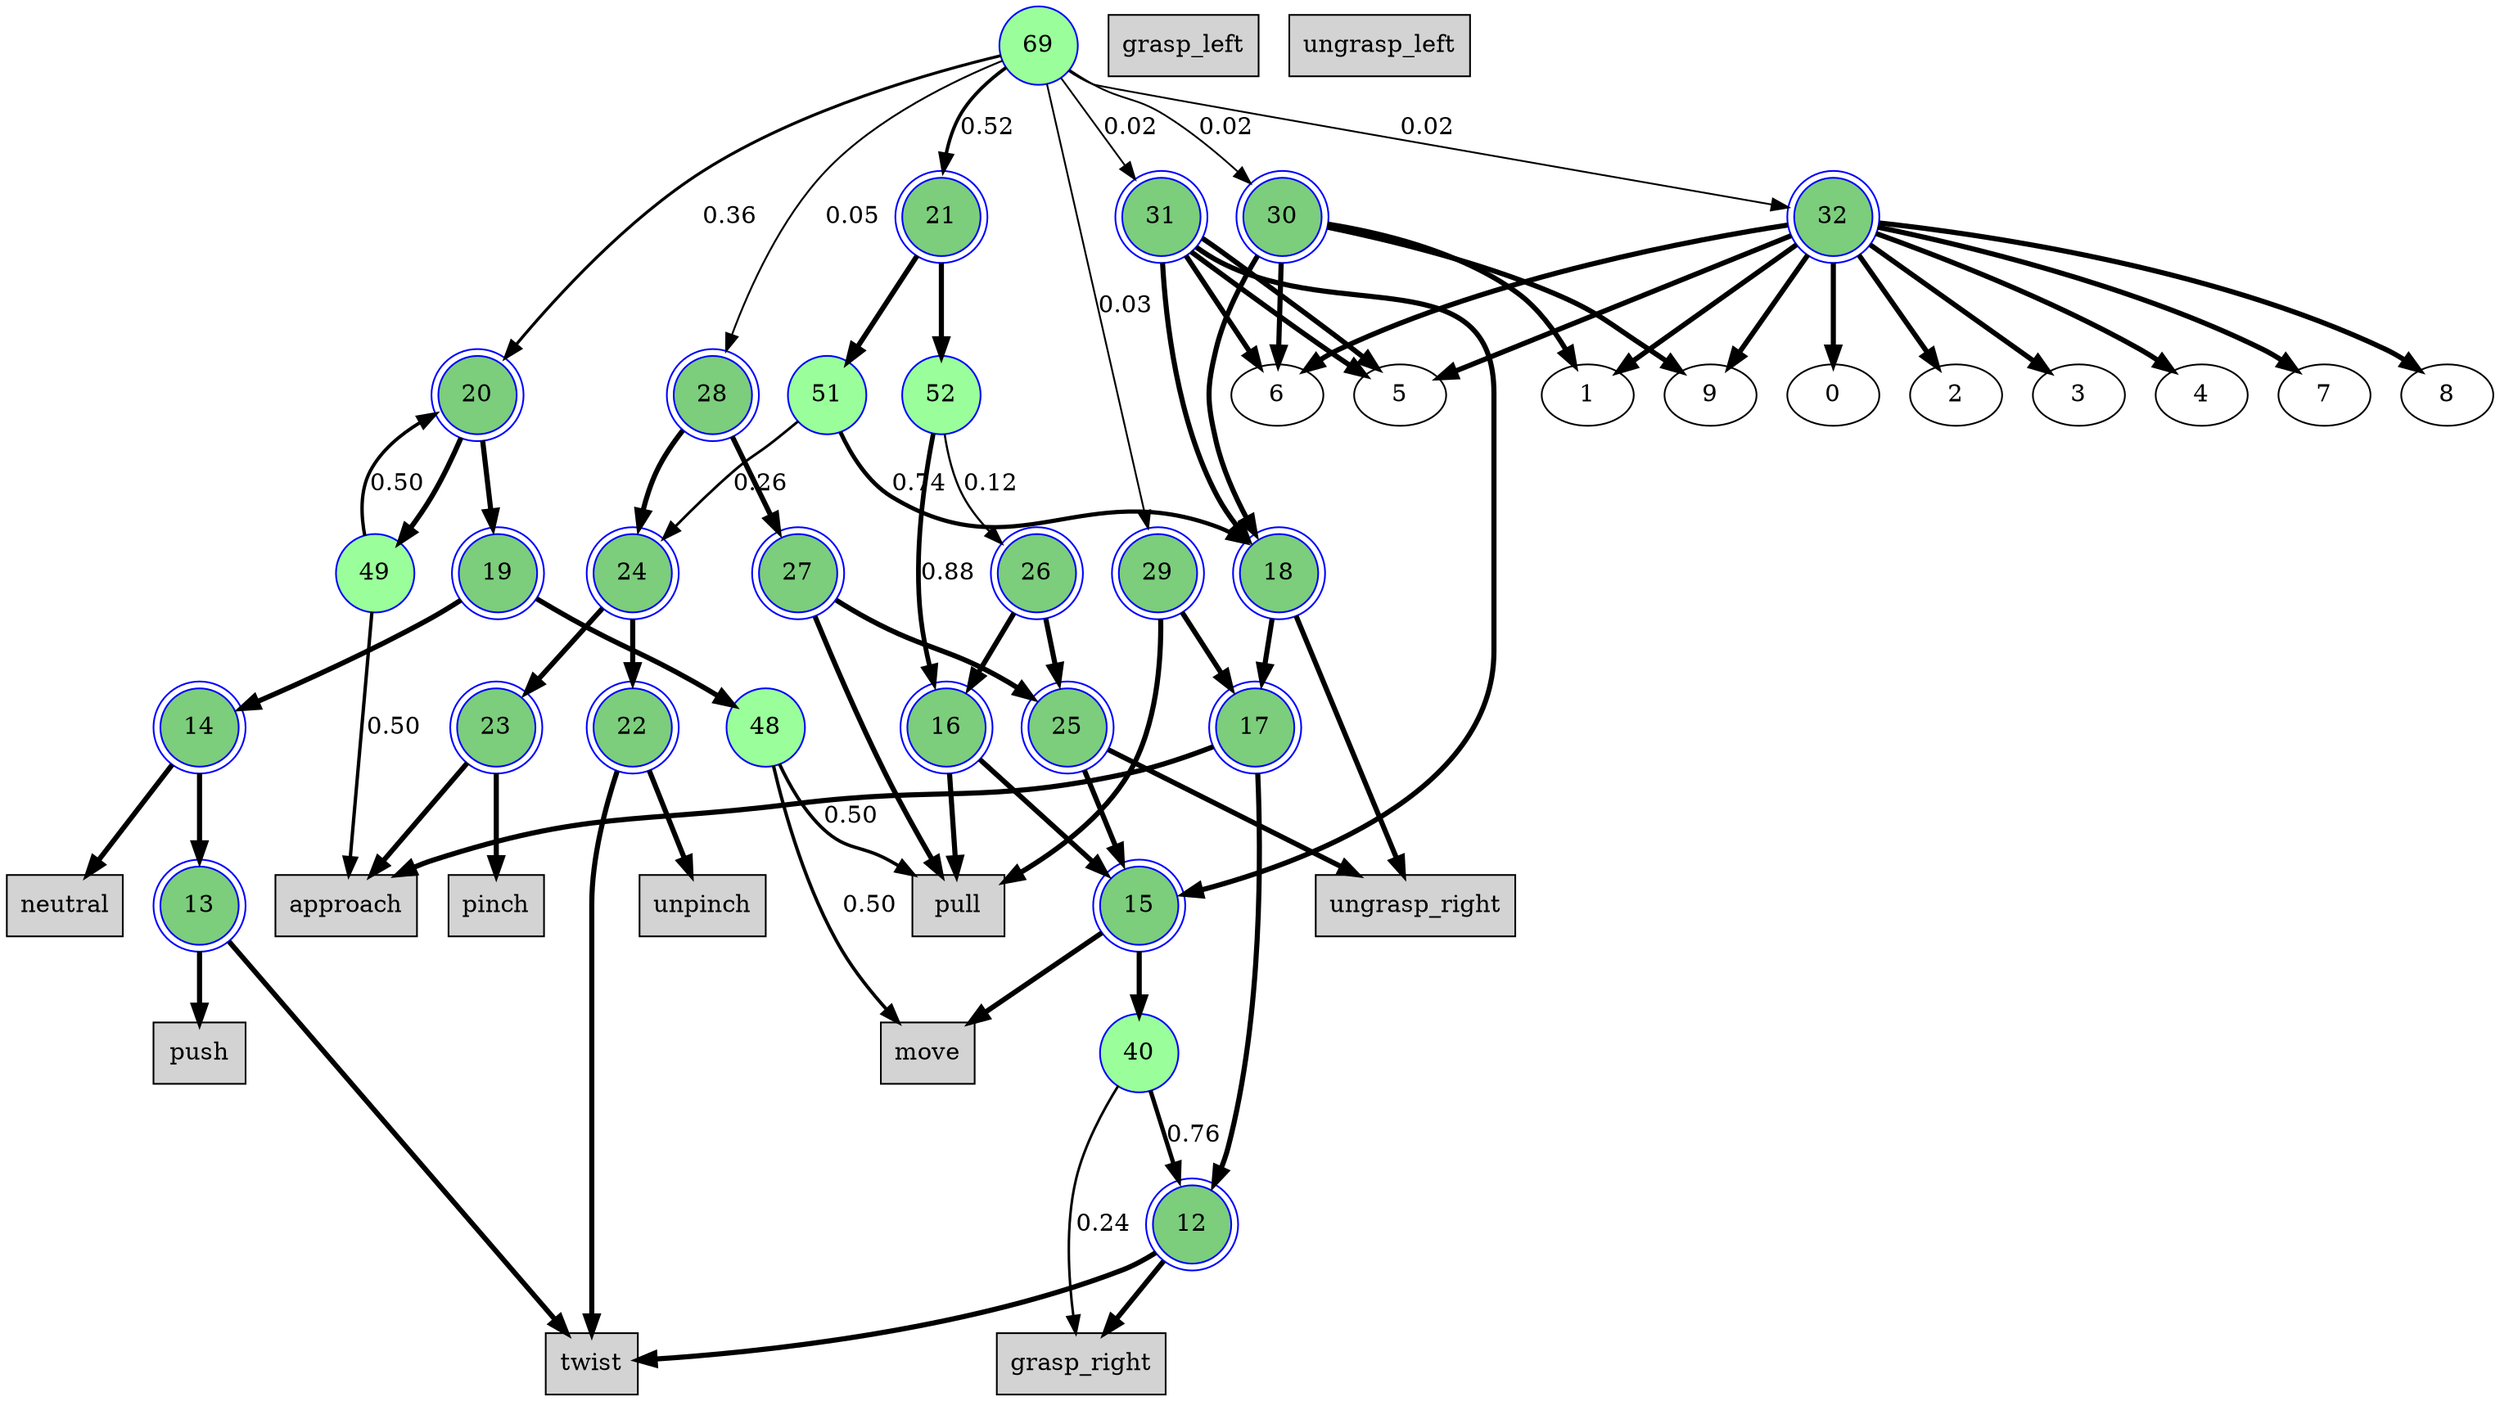digraph G {
approach [shape=box, fillcolor=lightgrey, style=filled, ranksep=0.5, nodesep=0.5]
move [shape=box, fillcolor=lightgrey, style=filled, ranksep=0.5, nodesep=0.5]
grasp_left [shape=box, fillcolor=lightgrey, style=filled, ranksep=0.5, nodesep=0.5]
grasp_right [shape=box, fillcolor=lightgrey, style=filled, ranksep=0.5, nodesep=0.5]
ungrasp_left [shape=box, fillcolor=lightgrey, style=filled, ranksep=0.5, nodesep=0.5]
ungrasp_right [shape=box, fillcolor=lightgrey, style=filled, ranksep=0.5, nodesep=0.5]
twist [shape=box, fillcolor=lightgrey, style=filled, ranksep=0.5, nodesep=0.5]
push [shape=box, fillcolor=lightgrey, style=filled, ranksep=0.5, nodesep=0.5]
neutral [shape=box, fillcolor=lightgrey, style=filled, ranksep=0.5, nodesep=0.5]
pull [shape=box, fillcolor=lightgrey, style=filled, ranksep=0.5, nodesep=0.5]
pinch [shape=box, fillcolor=lightgrey, style=filled, ranksep=0.5, nodesep=0.5]
unpinch [shape=box, fillcolor=lightgrey, style=filled, ranksep=0.5, nodesep=0.5]
12 [shape=doublecircle, fillcolor=palegreen3, style=filled, color=blue, ranksep=0.5, nodesep=0.5]
12 -> grasp_right [penwidth=3, weight=3]
12 -> twist [penwidth=3, weight=3]
13 [shape=doublecircle, fillcolor=palegreen3, style=filled, color=blue, ranksep=0.5, nodesep=0.5]
13 -> push [penwidth=3, weight=3]
13 -> twist [penwidth=3, weight=3]
14 [shape=doublecircle, fillcolor=palegreen3, style=filled, color=blue, ranksep=0.5, nodesep=0.5]
14 -> 13 [penwidth=3, weight=3]
14 -> neutral [penwidth=3, weight=3]
15 [shape=doublecircle, fillcolor=palegreen3, style=filled, color=blue, ranksep=0.5, nodesep=0.5]
15 -> move [penwidth=3, weight=3]
15 -> 40 [penwidth=3, weight=3]
16 [shape=doublecircle, fillcolor=palegreen3, style=filled, color=blue, ranksep=0.5, nodesep=0.5]
16 -> 15 [penwidth=3, weight=3]
16 -> pull [penwidth=3, weight=3]
17 [shape=doublecircle, fillcolor=palegreen3, style=filled, color=blue, ranksep=0.5, nodesep=0.5]
17 -> approach [penwidth=3, weight=3]
17 -> 12 [penwidth=3, weight=3]
18 [shape=doublecircle, fillcolor=palegreen3, style=filled, color=blue, ranksep=0.5, nodesep=0.5]
18 -> 17 [penwidth=3, weight=3]
18 -> ungrasp_right [penwidth=3, weight=3]
19 [shape=doublecircle, fillcolor=palegreen3, style=filled, color=blue, ranksep=0.5, nodesep=0.5]
19 -> 14 [penwidth=3, weight=3]
19 -> 48 [penwidth=3, weight=3]
20 [shape=doublecircle, fillcolor=palegreen3, style=filled, color=blue, ranksep=0.5, nodesep=0.5]
20 -> 49 [penwidth=3, weight=3]
20 -> 19 [penwidth=3, weight=3]
21 [shape=doublecircle, fillcolor=palegreen3, style=filled, color=blue, ranksep=0.5, nodesep=0.5]
21 -> 51 [penwidth=3, weight=3]
21 -> 52 [penwidth=3, weight=3]
22 [shape=doublecircle, fillcolor=palegreen3, style=filled, color=blue, ranksep=0.5, nodesep=0.5]
22 -> twist [penwidth=3, weight=3]
22 -> unpinch [penwidth=3, weight=3]
23 [shape=doublecircle, fillcolor=palegreen3, style=filled, color=blue, ranksep=0.5, nodesep=0.5]
23 -> approach [penwidth=3, weight=3]
23 -> pinch [penwidth=3, weight=3]
24 [shape=doublecircle, fillcolor=palegreen3, style=filled, color=blue, ranksep=0.5, nodesep=0.5]
24 -> 23 [penwidth=3, weight=3]
24 -> 22 [penwidth=3, weight=3]
25 [shape=doublecircle, fillcolor=palegreen3, style=filled, color=blue, ranksep=0.5, nodesep=0.5]
25 -> 15 [penwidth=3, weight=3]
25 -> ungrasp_right [penwidth=3, weight=3]
26 [shape=doublecircle, fillcolor=palegreen3, style=filled, color=blue, ranksep=0.5, nodesep=0.5]
26 -> 25 [penwidth=3, weight=3]
26 -> 16 [penwidth=3, weight=3]
27 [shape=doublecircle, fillcolor=palegreen3, style=filled, color=blue, ranksep=0.5, nodesep=0.5]
27 -> 25 [penwidth=3, weight=3]
27 -> pull [penwidth=3, weight=3]
28 [shape=doublecircle, fillcolor=palegreen3, style=filled, color=blue, ranksep=0.5, nodesep=0.5]
28 -> 24 [penwidth=3, weight=3]
28 -> 27 [penwidth=3, weight=3]
29 [shape=doublecircle, fillcolor=palegreen3, style=filled, color=blue, ranksep=0.5, nodesep=0.5]
29 -> 17 [penwidth=3, weight=3]
29 -> pull [penwidth=3, weight=3]
30 [shape=doublecircle, fillcolor=palegreen3, style=filled, color=blue, ranksep=0.5, nodesep=0.5]
30 -> 1 [penwidth=3, weight=3]
30 -> 6 [penwidth=3, weight=3]
30 -> 9 [penwidth=3, weight=3]
30 -> 18 [penwidth=3, weight=3]
31 [shape=doublecircle, fillcolor=palegreen3, style=filled, color=blue, ranksep=0.5, nodesep=0.5]
31 -> 5 [penwidth=3, weight=3]
31 -> 5 [penwidth=3, weight=3]
31 -> 6 [penwidth=3, weight=3]
31 -> 15 [penwidth=3, weight=3]
31 -> 18 [penwidth=3, weight=3]
32 [shape=doublecircle, fillcolor=palegreen3, style=filled, color=blue, ranksep=0.5, nodesep=0.5]
32 -> 0 [penwidth=3, weight=3]
32 -> 1 [penwidth=3, weight=3]
32 -> 2 [penwidth=3, weight=3]
32 -> 3 [penwidth=3, weight=3]
32 -> 4 [penwidth=3, weight=3]
32 -> 5 [penwidth=3, weight=3]
32 -> 6 [penwidth=3, weight=3]
32 -> 7 [penwidth=3, weight=3]
32 -> 8 [penwidth=3, weight=3]
32 -> 9 [penwidth=3, weight=3]
40 [shape=circle, fillcolor=palegreen1, style=filled, color=blue, ranksep=0.5, nodesep=0.5]
40 -> 12 [label = "0.76", penwidth=2.52380952381, weight=3 ]
40 -> grasp_right [label = "0.24", penwidth=1.47619047619, weight=3 ]
48 [shape=circle, fillcolor=palegreen1, style=filled, color=blue, ranksep=0.5, nodesep=0.5]
48 -> pull [label = "0.50", penwidth=2.0, weight=3 ]
48 -> move [label = "0.50", penwidth=2.0, weight=3 ]
49 [shape=circle, fillcolor=palegreen1, style=filled, color=blue, ranksep=0.5, nodesep=0.5]
49 -> approach [label = "0.50", penwidth=2.0, weight=3 ]
49 -> 20 [label = "0.50", penwidth=2.0, weight=3 ]
51 [shape=circle, fillcolor=palegreen1, style=filled, color=blue, ranksep=0.5, nodesep=0.5]
51 -> 18 [label = "0.74", penwidth=2.47058823529, weight=3 ]
51 -> 24 [label = "0.26", penwidth=1.52941176471, weight=3 ]
52 [shape=circle, fillcolor=palegreen1, style=filled, color=blue, ranksep=0.5, nodesep=0.5]
52 -> 16 [label = "0.88", penwidth=2.76470588235, weight=3 ]
52 -> 26 [label = "0.12", penwidth=1.23529411765, weight=3 ]
69 [shape=circle, fillcolor=palegreen1, style=filled, color=blue, ranksep=0.5, nodesep=0.5]
69 -> 20 [label = "0.36", penwidth=1.72727272727, weight=3 ]
69 -> 29 [label = "0.03", penwidth=1.06060606061, weight=3 ]
69 -> 21 [label = "0.52", penwidth=2.0303030303, weight=3 ]
69 -> 32 [label = "0.02", penwidth=1.0303030303, weight=3 ]
69 -> 30 [label = "0.02", penwidth=1.0303030303, weight=3 ]
69 -> 28 [label = "0.05", penwidth=1.09090909091, weight=3 ]
69 -> 31 [label = "0.02", penwidth=1.0303030303, weight=3 ]
}